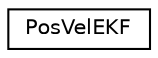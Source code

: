 digraph "Graphical Class Hierarchy"
{
 // INTERACTIVE_SVG=YES
  edge [fontname="Helvetica",fontsize="10",labelfontname="Helvetica",labelfontsize="10"];
  node [fontname="Helvetica",fontsize="10",shape=record];
  rankdir="LR";
  Node1 [label="PosVelEKF",height=0.2,width=0.4,color="black", fillcolor="white", style="filled",URL="$classPosVelEKF.html"];
}
